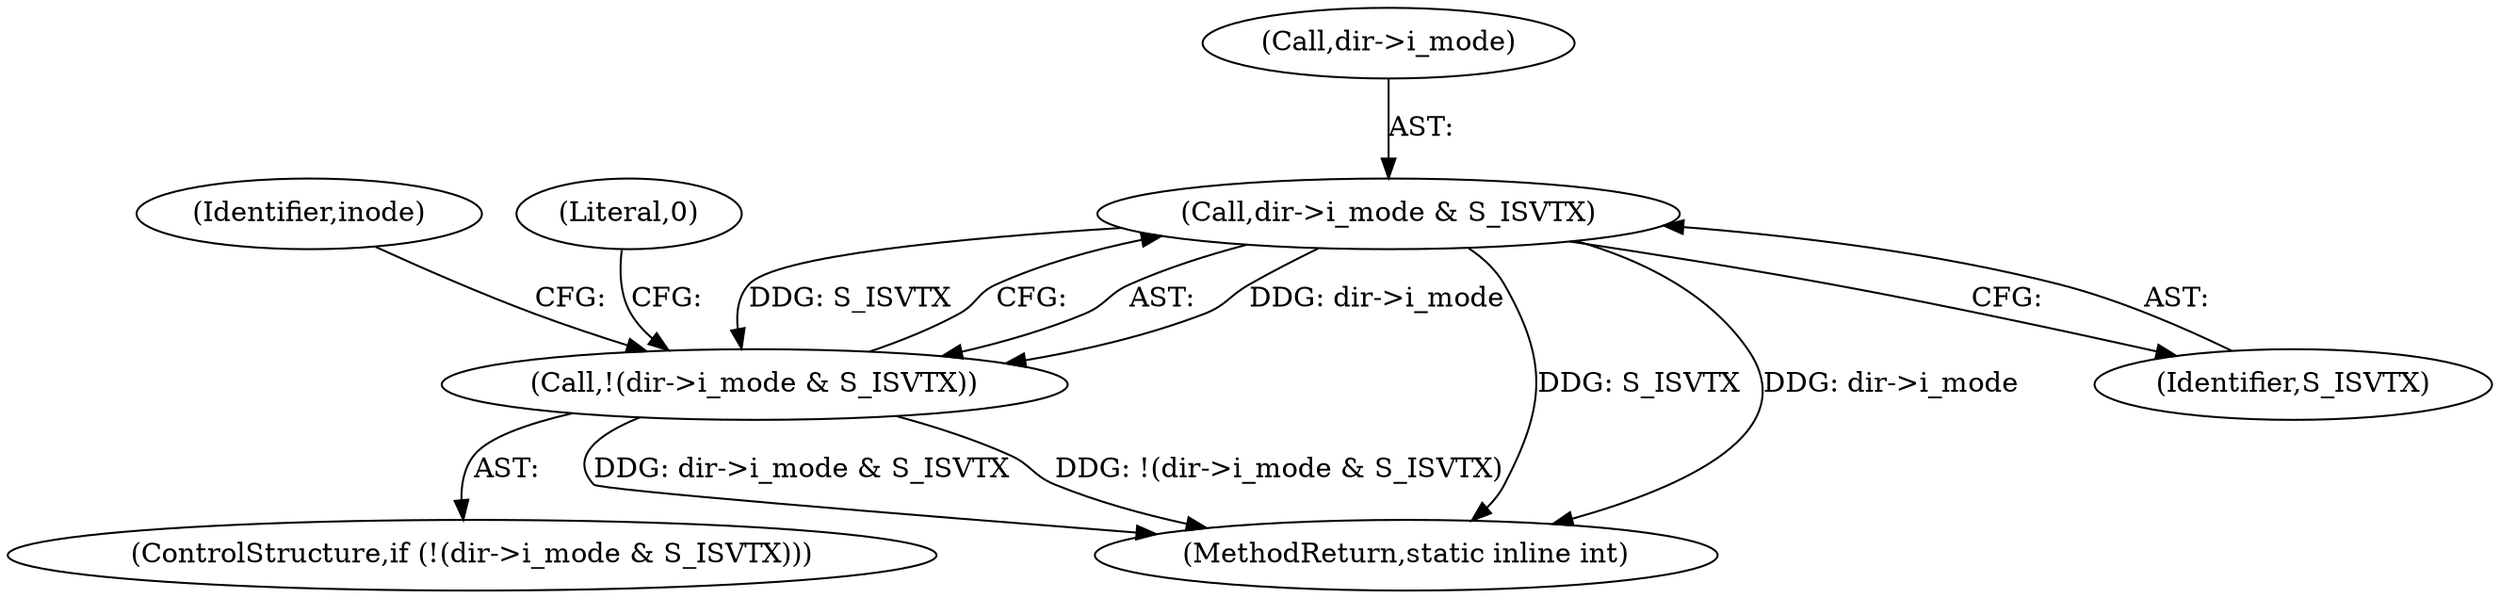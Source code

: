digraph "0_linux_23adbe12ef7d3d4195e80800ab36b37bee28cd03_2@pointer" {
"1000110" [label="(Call,dir->i_mode & S_ISVTX)"];
"1000109" [label="(Call,!(dir->i_mode & S_ISVTX))"];
"1000120" [label="(Identifier,inode)"];
"1000138" [label="(MethodReturn,static inline int)"];
"1000111" [label="(Call,dir->i_mode)"];
"1000108" [label="(ControlStructure,if (!(dir->i_mode & S_ISVTX)))"];
"1000110" [label="(Call,dir->i_mode & S_ISVTX)"];
"1000109" [label="(Call,!(dir->i_mode & S_ISVTX))"];
"1000114" [label="(Identifier,S_ISVTX)"];
"1000116" [label="(Literal,0)"];
"1000110" -> "1000109"  [label="AST: "];
"1000110" -> "1000114"  [label="CFG: "];
"1000111" -> "1000110"  [label="AST: "];
"1000114" -> "1000110"  [label="AST: "];
"1000109" -> "1000110"  [label="CFG: "];
"1000110" -> "1000138"  [label="DDG: S_ISVTX"];
"1000110" -> "1000138"  [label="DDG: dir->i_mode"];
"1000110" -> "1000109"  [label="DDG: dir->i_mode"];
"1000110" -> "1000109"  [label="DDG: S_ISVTX"];
"1000109" -> "1000108"  [label="AST: "];
"1000116" -> "1000109"  [label="CFG: "];
"1000120" -> "1000109"  [label="CFG: "];
"1000109" -> "1000138"  [label="DDG: dir->i_mode & S_ISVTX"];
"1000109" -> "1000138"  [label="DDG: !(dir->i_mode & S_ISVTX)"];
}
